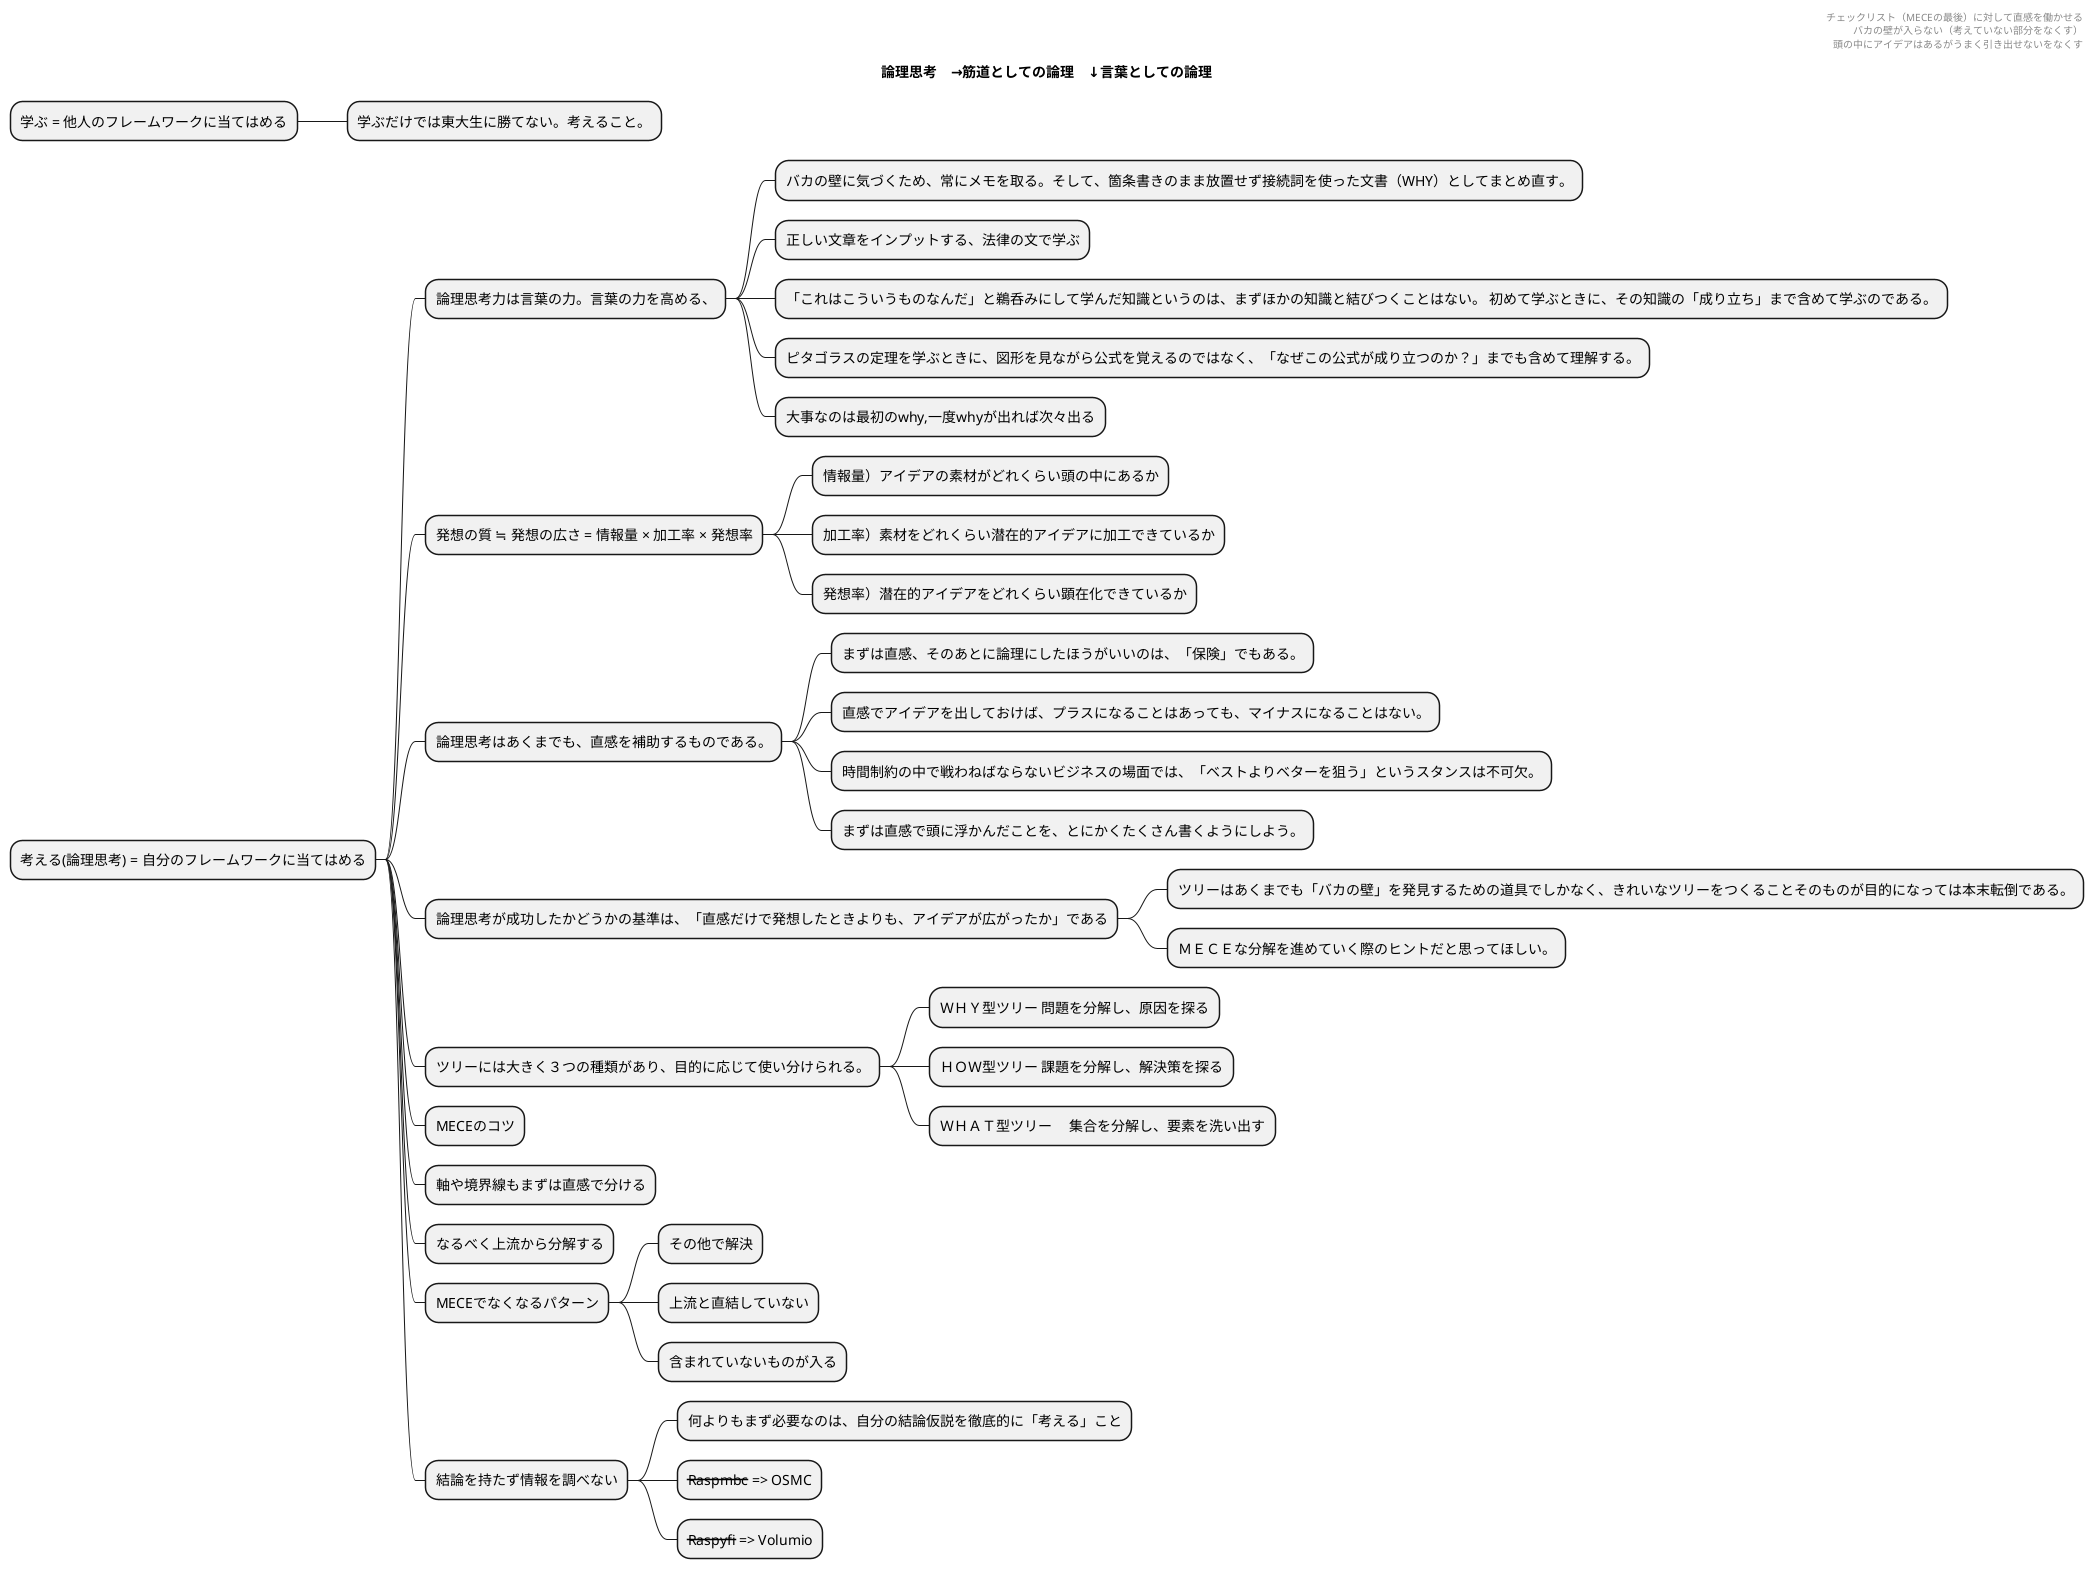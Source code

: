 @startmindmap
title 論理思考　→筋道としての論理　↓言葉としての論理

header
　チェックリスト（MECEの最後）に対して直感を働かせる
  バカの壁が入らない（考えていない部分をなくす）
  頭の中にアイデアはあるがうまく引き出せないをなくす
endheader

* 学ぶ = 他人のフレームワークに当てはめる
  ** 学ぶだけでは東大生に勝てない。考えること。

* 考える(論理思考) = 自分のフレームワークに当てはめる
  ** 論理思考力は言葉の力。言葉の力を高める、
    *** バカの壁に気づくため、常にメモを取る。そして、箇条書きのまま放置せず接続詞を使った文書（WHY）としてまとめ直す。
    *** 正しい文章をインプットする、法律の文で学ぶ
    *** 「これはこういうものなんだ」と鵜呑みにして学んだ知識というのは、まずほかの知識と結びつくことはない。 初めて学ぶときに、その知識の「成り立ち」まで含めて学ぶのである。
    *** ピタゴラスの定理を学ぶときに、図形を見ながら公式を覚えるのではなく、「なぜこの公式が成り立つのか？」までも含めて理解する。
    *** 大事なのは最初のwhy,一度whyが出れば次々出る

  ** 発想の質 ≒ 発想の広さ = 情報量 × 加工率 × 発想率
    *** 情報量）アイデアの素材がどれくらい頭の中にあるか
    *** 加工率）素材をどれくらい潜在的アイデアに加工できているか
    *** 発想率）潜在的アイデアをどれくらい顕在化できているか

  ** 論理思考はあくまでも、直感を補助するものである。
    *** まずは直感、そのあとに論理にしたほうがいいのは、「保険」でもある。
    *** 直感でアイデアを出しておけば、プラスになることはあっても、マイナスになることはない。
    *** 時間制約の中で戦わねばならないビジネスの場面では、「ベストよりベターを狙う」というスタンスは不可欠。
    *** まずは直感で頭に浮かんだことを、とにかくたくさん書くようにしよう。

  ** 論理思考が成功したかどうかの基準は、「直感だけで発想したときよりも、アイデアが広がったか」である
    *** ツリーはあくまでも「バカの壁」を発見するための道具でしかなく、きれいなツリーをつくることそのものが目的になっては本末転倒である。
    *** ＭＥＣＥな分解を進めていく際のヒントだと思ってほしい。

  ** ツリーには大きく３つの種類があり、目的に応じて使い分けられる。
    *** ＷＨＹ型ツリー 問題を分解し、原因を探る
    *** ＨＯＷ型ツリー 課題を分解し、解決策を探る
    *** ＷＨＡＴ型ツリー 　集合を分解し、要素を洗い出す

  ** MECEのコツ
    ** 軸や境界線もまずは直感で分ける
    ** なるべく上流から分解する

  ** MECEでなくなるパターン
    *** その他で解決
    *** 上流と直結していない
    *** 含まれていないものが入る

  ** 結論を持たず情報を調べない
    *** 何よりもまず必要なのは、自分の結論仮説を徹底的に「考える」こと

    *** <s>Raspmbc</s> => OSMC
    *** <s>Raspyfi</s> => Volumio
@endmindmap